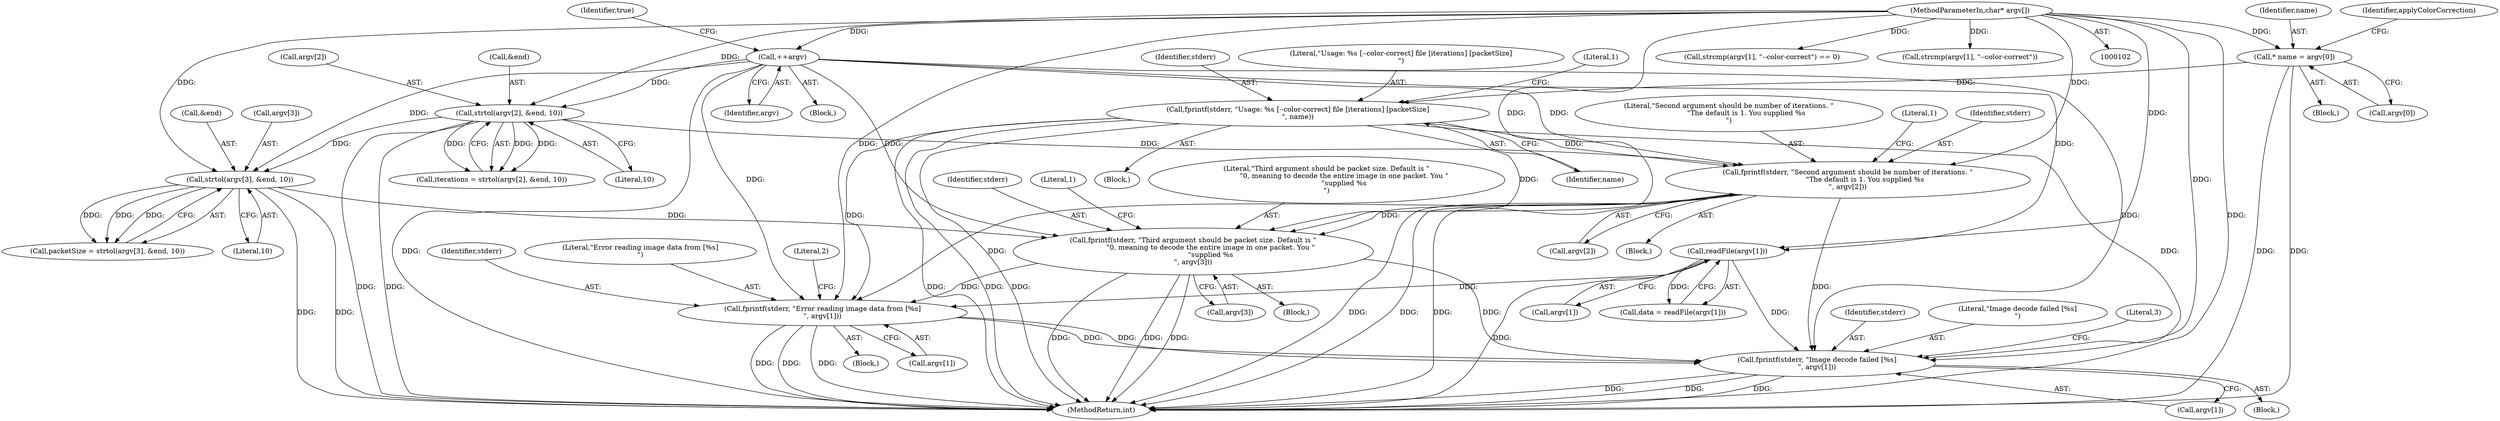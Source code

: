 digraph "0_Chrome_0d151e09e13a704e9738ea913d117df7282e6c7d_1@API" {
"1000242" [label="(Call,fprintf(stderr, \"Error reading image data from [%s]\n\", argv[1]))"];
"1000215" [label="(Call,fprintf(stderr, \"Third argument should be packet size. Default is \"\n                \"0, meaning to decode the entire image in one packet. You \"\n                \"supplied %s\n\", argv[3]))"];
"1000179" [label="(Call,fprintf(stderr, \"Second argument should be number of iterations. \"\n                \"The default is 1. You supplied %s\n\", argv[2]))"];
"1000142" [label="(Call,fprintf(stderr, \"Usage: %s [--color-correct] file [iterations] [packetSize]\n\", name))"];
"1000107" [label="(Call,* name = argv[0])"];
"1000104" [label="(MethodParameterIn,char* argv[])"];
"1000163" [label="(Call,strtol(argv[2], &end, 10))"];
"1000134" [label="(Call,++argv)"];
"1000202" [label="(Call,strtol(argv[3], &end, 10))"];
"1000231" [label="(Call,readFile(argv[1]))"];
"1000290" [label="(Call,fprintf(stderr, \"Image decode failed [%s]\n\", argv[1]))"];
"1000133" [label="(Block,)"];
"1000143" [label="(Identifier,stderr)"];
"1000161" [label="(Call,iterations = strtol(argv[2], &end, 10))"];
"1000241" [label="(Block,)"];
"1000289" [label="(Block,)"];
"1000114" [label="(Identifier,applyColorCorrection)"];
"1000291" [label="(Identifier,stderr)"];
"1000141" [label="(Block,)"];
"1000218" [label="(Call,argv[3])"];
"1000200" [label="(Call,packetSize = strtol(argv[3], &end, 10))"];
"1000134" [label="(Call,++argv)"];
"1000186" [label="(Literal,1)"];
"1000203" [label="(Call,argv[3])"];
"1000182" [label="(Call,argv[2])"];
"1000164" [label="(Call,argv[2])"];
"1000142" [label="(Call,fprintf(stderr, \"Usage: %s [--color-correct] file [iterations] [packetSize]\n\", name))"];
"1000292" [label="(Literal,\"Image decode failed [%s]\n\")"];
"1000105" [label="(Block,)"];
"1000145" [label="(Identifier,name)"];
"1000217" [label="(Literal,\"Third argument should be packet size. Default is \"\n                \"0, meaning to decode the entire image in one packet. You \"\n                \"supplied %s\n\")"];
"1000214" [label="(Block,)"];
"1000108" [label="(Identifier,name)"];
"1000178" [label="(Block,)"];
"1000144" [label="(Literal,\"Usage: %s [--color-correct] file [iterations] [packetSize]\n\")"];
"1000229" [label="(Call,data = readFile(argv[1]))"];
"1000244" [label="(Literal,\"Error reading image data from [%s]\n\")"];
"1000249" [label="(Literal,2)"];
"1000107" [label="(Call,* name = argv[0])"];
"1000135" [label="(Identifier,argv)"];
"1000290" [label="(Call,fprintf(stderr, \"Image decode failed [%s]\n\", argv[1]))"];
"1000121" [label="(Call,strcmp(argv[1], \"--color-correct\") == 0)"];
"1000231" [label="(Call,readFile(argv[1]))"];
"1000245" [label="(Call,argv[1])"];
"1000242" [label="(Call,fprintf(stderr, \"Error reading image data from [%s]\n\", argv[1]))"];
"1000215" [label="(Call,fprintf(stderr, \"Third argument should be packet size. Default is \"\n                \"0, meaning to decode the entire image in one packet. You \"\n                \"supplied %s\n\", argv[3]))"];
"1000206" [label="(Call,&end)"];
"1000180" [label="(Identifier,stderr)"];
"1000163" [label="(Call,strtol(argv[2], &end, 10))"];
"1000312" [label="(MethodReturn,int)"];
"1000297" [label="(Literal,3)"];
"1000109" [label="(Call,argv[0])"];
"1000243" [label="(Identifier,stderr)"];
"1000232" [label="(Call,argv[1])"];
"1000293" [label="(Call,argv[1])"];
"1000122" [label="(Call,strcmp(argv[1], \"--color-correct\"))"];
"1000208" [label="(Literal,10)"];
"1000216" [label="(Identifier,stderr)"];
"1000147" [label="(Literal,1)"];
"1000179" [label="(Call,fprintf(stderr, \"Second argument should be number of iterations. \"\n                \"The default is 1. You supplied %s\n\", argv[2]))"];
"1000202" [label="(Call,strtol(argv[3], &end, 10))"];
"1000222" [label="(Literal,1)"];
"1000181" [label="(Literal,\"Second argument should be number of iterations. \"\n                \"The default is 1. You supplied %s\n\")"];
"1000104" [label="(MethodParameterIn,char* argv[])"];
"1000167" [label="(Call,&end)"];
"1000169" [label="(Literal,10)"];
"1000136" [label="(Identifier,true)"];
"1000242" -> "1000241"  [label="AST: "];
"1000242" -> "1000245"  [label="CFG: "];
"1000243" -> "1000242"  [label="AST: "];
"1000244" -> "1000242"  [label="AST: "];
"1000245" -> "1000242"  [label="AST: "];
"1000249" -> "1000242"  [label="CFG: "];
"1000242" -> "1000312"  [label="DDG: "];
"1000242" -> "1000312"  [label="DDG: "];
"1000242" -> "1000312"  [label="DDG: "];
"1000215" -> "1000242"  [label="DDG: "];
"1000179" -> "1000242"  [label="DDG: "];
"1000142" -> "1000242"  [label="DDG: "];
"1000231" -> "1000242"  [label="DDG: "];
"1000134" -> "1000242"  [label="DDG: "];
"1000104" -> "1000242"  [label="DDG: "];
"1000242" -> "1000290"  [label="DDG: "];
"1000242" -> "1000290"  [label="DDG: "];
"1000215" -> "1000214"  [label="AST: "];
"1000215" -> "1000218"  [label="CFG: "];
"1000216" -> "1000215"  [label="AST: "];
"1000217" -> "1000215"  [label="AST: "];
"1000218" -> "1000215"  [label="AST: "];
"1000222" -> "1000215"  [label="CFG: "];
"1000215" -> "1000312"  [label="DDG: "];
"1000215" -> "1000312"  [label="DDG: "];
"1000215" -> "1000312"  [label="DDG: "];
"1000179" -> "1000215"  [label="DDG: "];
"1000142" -> "1000215"  [label="DDG: "];
"1000202" -> "1000215"  [label="DDG: "];
"1000134" -> "1000215"  [label="DDG: "];
"1000104" -> "1000215"  [label="DDG: "];
"1000215" -> "1000290"  [label="DDG: "];
"1000179" -> "1000178"  [label="AST: "];
"1000179" -> "1000182"  [label="CFG: "];
"1000180" -> "1000179"  [label="AST: "];
"1000181" -> "1000179"  [label="AST: "];
"1000182" -> "1000179"  [label="AST: "];
"1000186" -> "1000179"  [label="CFG: "];
"1000179" -> "1000312"  [label="DDG: "];
"1000179" -> "1000312"  [label="DDG: "];
"1000179" -> "1000312"  [label="DDG: "];
"1000142" -> "1000179"  [label="DDG: "];
"1000163" -> "1000179"  [label="DDG: "];
"1000134" -> "1000179"  [label="DDG: "];
"1000104" -> "1000179"  [label="DDG: "];
"1000179" -> "1000290"  [label="DDG: "];
"1000142" -> "1000141"  [label="AST: "];
"1000142" -> "1000145"  [label="CFG: "];
"1000143" -> "1000142"  [label="AST: "];
"1000144" -> "1000142"  [label="AST: "];
"1000145" -> "1000142"  [label="AST: "];
"1000147" -> "1000142"  [label="CFG: "];
"1000142" -> "1000312"  [label="DDG: "];
"1000142" -> "1000312"  [label="DDG: "];
"1000142" -> "1000312"  [label="DDG: "];
"1000107" -> "1000142"  [label="DDG: "];
"1000142" -> "1000290"  [label="DDG: "];
"1000107" -> "1000105"  [label="AST: "];
"1000107" -> "1000109"  [label="CFG: "];
"1000108" -> "1000107"  [label="AST: "];
"1000109" -> "1000107"  [label="AST: "];
"1000114" -> "1000107"  [label="CFG: "];
"1000107" -> "1000312"  [label="DDG: "];
"1000107" -> "1000312"  [label="DDG: "];
"1000104" -> "1000107"  [label="DDG: "];
"1000104" -> "1000102"  [label="AST: "];
"1000104" -> "1000312"  [label="DDG: "];
"1000104" -> "1000121"  [label="DDG: "];
"1000104" -> "1000122"  [label="DDG: "];
"1000104" -> "1000134"  [label="DDG: "];
"1000104" -> "1000163"  [label="DDG: "];
"1000104" -> "1000202"  [label="DDG: "];
"1000104" -> "1000231"  [label="DDG: "];
"1000104" -> "1000290"  [label="DDG: "];
"1000163" -> "1000161"  [label="AST: "];
"1000163" -> "1000169"  [label="CFG: "];
"1000164" -> "1000163"  [label="AST: "];
"1000167" -> "1000163"  [label="AST: "];
"1000169" -> "1000163"  [label="AST: "];
"1000161" -> "1000163"  [label="CFG: "];
"1000163" -> "1000312"  [label="DDG: "];
"1000163" -> "1000312"  [label="DDG: "];
"1000163" -> "1000161"  [label="DDG: "];
"1000163" -> "1000161"  [label="DDG: "];
"1000163" -> "1000161"  [label="DDG: "];
"1000134" -> "1000163"  [label="DDG: "];
"1000163" -> "1000202"  [label="DDG: "];
"1000134" -> "1000133"  [label="AST: "];
"1000134" -> "1000135"  [label="CFG: "];
"1000135" -> "1000134"  [label="AST: "];
"1000136" -> "1000134"  [label="CFG: "];
"1000134" -> "1000312"  [label="DDG: "];
"1000134" -> "1000202"  [label="DDG: "];
"1000134" -> "1000231"  [label="DDG: "];
"1000134" -> "1000290"  [label="DDG: "];
"1000202" -> "1000200"  [label="AST: "];
"1000202" -> "1000208"  [label="CFG: "];
"1000203" -> "1000202"  [label="AST: "];
"1000206" -> "1000202"  [label="AST: "];
"1000208" -> "1000202"  [label="AST: "];
"1000200" -> "1000202"  [label="CFG: "];
"1000202" -> "1000312"  [label="DDG: "];
"1000202" -> "1000312"  [label="DDG: "];
"1000202" -> "1000200"  [label="DDG: "];
"1000202" -> "1000200"  [label="DDG: "];
"1000202" -> "1000200"  [label="DDG: "];
"1000231" -> "1000229"  [label="AST: "];
"1000231" -> "1000232"  [label="CFG: "];
"1000232" -> "1000231"  [label="AST: "];
"1000229" -> "1000231"  [label="CFG: "];
"1000231" -> "1000312"  [label="DDG: "];
"1000231" -> "1000229"  [label="DDG: "];
"1000231" -> "1000290"  [label="DDG: "];
"1000290" -> "1000289"  [label="AST: "];
"1000290" -> "1000293"  [label="CFG: "];
"1000291" -> "1000290"  [label="AST: "];
"1000292" -> "1000290"  [label="AST: "];
"1000293" -> "1000290"  [label="AST: "];
"1000297" -> "1000290"  [label="CFG: "];
"1000290" -> "1000312"  [label="DDG: "];
"1000290" -> "1000312"  [label="DDG: "];
"1000290" -> "1000312"  [label="DDG: "];
}
